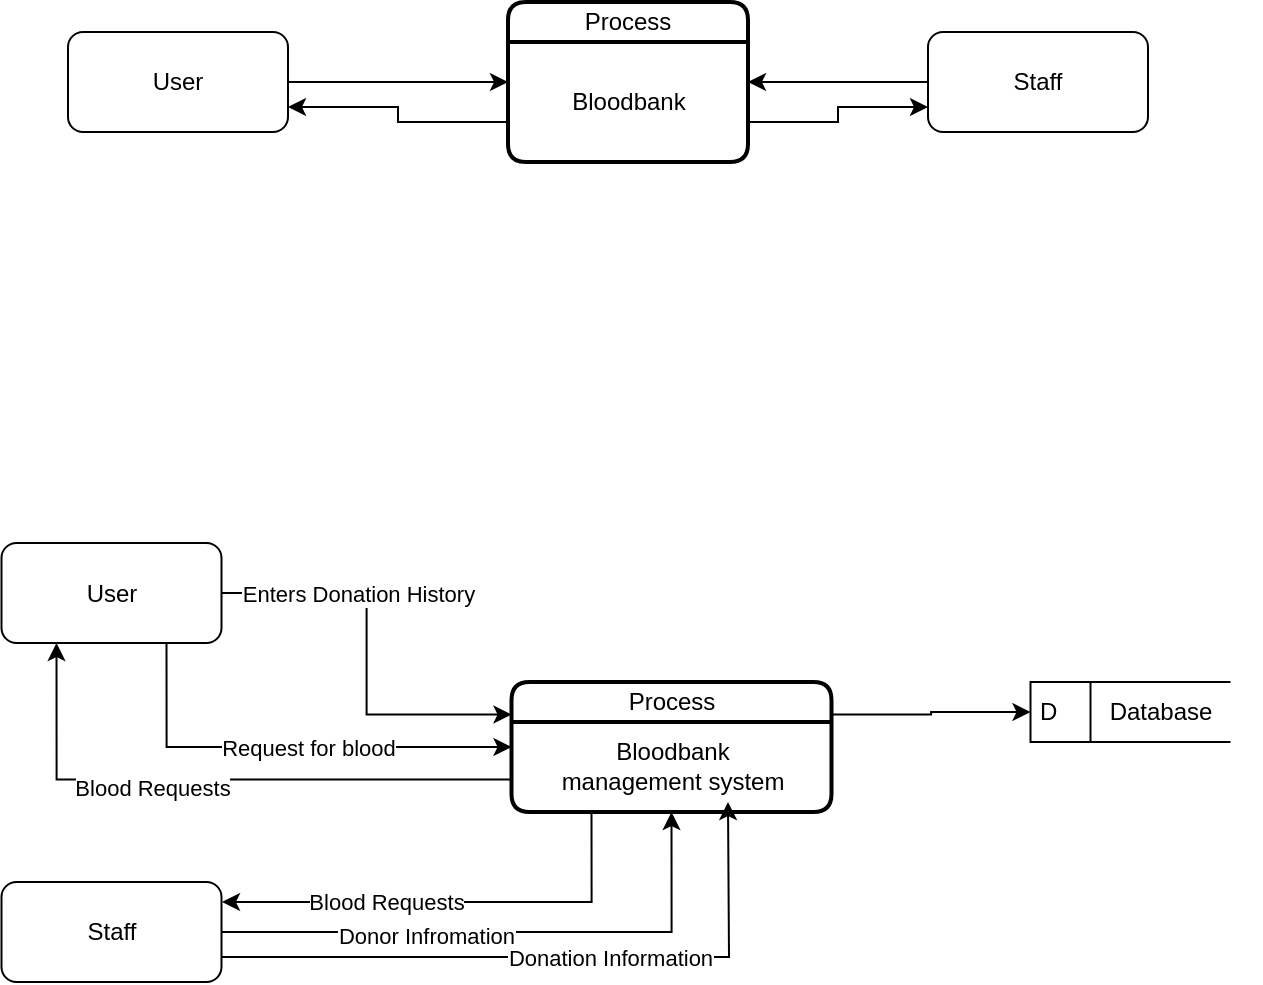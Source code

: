 <mxfile version="22.1.0" type="device">
  <diagram name="Page-1" id="O0wUDUgCVIfDpCwV_-Xi">
    <mxGraphModel dx="1434" dy="758" grid="1" gridSize="10" guides="1" tooltips="1" connect="1" arrows="1" fold="1" page="1" pageScale="1" pageWidth="827" pageHeight="1169" math="0" shadow="0">
      <root>
        <mxCell id="0" />
        <mxCell id="1" parent="0" />
        <mxCell id="gaNZ67-SlwvY8vKP8QWB-45" style="edgeStyle=orthogonalEdgeStyle;rounded=0;orthogonalLoop=1;jettySize=auto;html=1;exitX=1;exitY=0.5;exitDx=0;exitDy=0;entryX=0;entryY=0.5;entryDx=0;entryDy=0;" parent="1" source="gaNZ67-SlwvY8vKP8QWB-2" target="gaNZ67-SlwvY8vKP8QWB-43" edge="1">
          <mxGeometry relative="1" as="geometry" />
        </mxCell>
        <mxCell id="gaNZ67-SlwvY8vKP8QWB-2" value="User" style="rounded=1;whiteSpace=wrap;html=1;" parent="1" vertex="1">
          <mxGeometry x="80" y="125" width="110" height="50" as="geometry" />
        </mxCell>
        <mxCell id="kmt4fnuwEmGSJCr3crpP-1" style="edgeStyle=orthogonalEdgeStyle;rounded=0;orthogonalLoop=1;jettySize=auto;html=1;exitX=0;exitY=0.5;exitDx=0;exitDy=0;entryX=1;entryY=0.5;entryDx=0;entryDy=0;" parent="1" source="gaNZ67-SlwvY8vKP8QWB-4" target="gaNZ67-SlwvY8vKP8QWB-43" edge="1">
          <mxGeometry relative="1" as="geometry" />
        </mxCell>
        <mxCell id="gaNZ67-SlwvY8vKP8QWB-4" value="Staff" style="rounded=1;whiteSpace=wrap;html=1;" parent="1" vertex="1">
          <mxGeometry x="510" y="125" width="110" height="50" as="geometry" />
        </mxCell>
        <mxCell id="u4aM14XMJIR4GuyXKL2Y-4" style="edgeStyle=orthogonalEdgeStyle;rounded=0;orthogonalLoop=1;jettySize=auto;html=1;exitX=0;exitY=0.75;exitDx=0;exitDy=0;entryX=1;entryY=0.75;entryDx=0;entryDy=0;" parent="1" source="gaNZ67-SlwvY8vKP8QWB-43" target="gaNZ67-SlwvY8vKP8QWB-2" edge="1">
          <mxGeometry relative="1" as="geometry" />
        </mxCell>
        <mxCell id="u4aM14XMJIR4GuyXKL2Y-5" style="edgeStyle=orthogonalEdgeStyle;rounded=0;orthogonalLoop=1;jettySize=auto;html=1;exitX=1;exitY=0.75;exitDx=0;exitDy=0;entryX=0;entryY=0.75;entryDx=0;entryDy=0;" parent="1" source="gaNZ67-SlwvY8vKP8QWB-43" target="gaNZ67-SlwvY8vKP8QWB-4" edge="1">
          <mxGeometry relative="1" as="geometry" />
        </mxCell>
        <mxCell id="gaNZ67-SlwvY8vKP8QWB-43" value="Process" style="swimlane;html=1;startSize=20;fontStyle=0;collapsible=0;horizontal=1;swimlaneLine=1;strokeWidth=2;swimlaneFillColor=#ffffff;whiteSpace=wrap;rounded=1;" parent="1" vertex="1">
          <mxGeometry x="300" y="110" width="120" height="80" as="geometry" />
        </mxCell>
        <mxCell id="gaNZ67-SlwvY8vKP8QWB-44" value="Bloodbank" style="text;html=1;align=center;verticalAlign=middle;resizable=0;points=[];autosize=1;strokeColor=none;fillColor=none;" parent="gaNZ67-SlwvY8vKP8QWB-43" vertex="1">
          <mxGeometry x="20" y="35" width="80" height="30" as="geometry" />
        </mxCell>
        <mxCell id="kmt4fnuwEmGSJCr3crpP-26" value="D" style="html=1;dashed=0;whiteSpace=wrap;shape=mxgraph.dfd.dataStoreID;align=left;spacingLeft=3;points=[[0,0],[0.5,0],[1,0],[0,0.5],[1,0.5],[0,1],[0.5,1],[1,1]];movable=1;resizable=1;rotatable=1;deletable=1;editable=1;locked=0;connectable=1;" parent="1" vertex="1">
          <mxGeometry x="561.25" y="450" width="100" height="30" as="geometry" />
        </mxCell>
        <mxCell id="kmt4fnuwEmGSJCr3crpP-27" value="" style="group" parent="1" vertex="1" connectable="0">
          <mxGeometry x="561.25" y="450" width="115" height="30" as="geometry" />
        </mxCell>
        <mxCell id="kmt4fnuwEmGSJCr3crpP-28" value="Database" style="text;html=1;align=center;verticalAlign=middle;resizable=1;points=[];autosize=1;strokeColor=none;fillColor=none;movable=1;rotatable=1;deletable=1;editable=1;locked=0;connectable=1;" parent="kmt4fnuwEmGSJCr3crpP-27" vertex="1">
          <mxGeometry x="30" width="70" height="30" as="geometry" />
        </mxCell>
        <mxCell id="bcfH1AIff0KmC8SOInBK-35" style="edgeStyle=orthogonalEdgeStyle;rounded=0;orthogonalLoop=1;jettySize=auto;html=1;exitX=1;exitY=0.25;exitDx=0;exitDy=0;" parent="1" source="bcfH1AIff0KmC8SOInBK-9" target="kmt4fnuwEmGSJCr3crpP-26" edge="1">
          <mxGeometry relative="1" as="geometry" />
        </mxCell>
        <mxCell id="u4aM14XMJIR4GuyXKL2Y-11" style="edgeStyle=orthogonalEdgeStyle;rounded=0;orthogonalLoop=1;jettySize=auto;html=1;exitX=0.25;exitY=1;exitDx=0;exitDy=0;" parent="1" source="bcfH1AIff0KmC8SOInBK-9" edge="1">
          <mxGeometry relative="1" as="geometry">
            <mxPoint x="157" y="560" as="targetPoint" />
            <Array as="points">
              <mxPoint x="334" y="560" />
              <mxPoint x="157" y="560" />
            </Array>
          </mxGeometry>
        </mxCell>
        <mxCell id="u4aM14XMJIR4GuyXKL2Y-13" value="Blood Requests" style="edgeLabel;html=1;align=center;verticalAlign=middle;resizable=0;points=[];" parent="u4aM14XMJIR4GuyXKL2Y-11" vertex="1" connectable="0">
          <mxGeometry x="0.602" y="-1" relative="1" as="geometry">
            <mxPoint x="36" y="1" as="offset" />
          </mxGeometry>
        </mxCell>
        <mxCell id="u4aM14XMJIR4GuyXKL2Y-21" style="edgeStyle=orthogonalEdgeStyle;rounded=0;orthogonalLoop=1;jettySize=auto;html=1;exitX=0;exitY=0.75;exitDx=0;exitDy=0;entryX=0.25;entryY=1;entryDx=0;entryDy=0;" parent="1" source="bcfH1AIff0KmC8SOInBK-9" target="bcfH1AIff0KmC8SOInBK-11" edge="1">
          <mxGeometry relative="1" as="geometry" />
        </mxCell>
        <mxCell id="u4aM14XMJIR4GuyXKL2Y-22" value="Blood Requests" style="edgeLabel;html=1;align=center;verticalAlign=middle;resizable=0;points=[];" parent="u4aM14XMJIR4GuyXKL2Y-21" vertex="1" connectable="0">
          <mxGeometry x="0.222" y="4" relative="1" as="geometry">
            <mxPoint as="offset" />
          </mxGeometry>
        </mxCell>
        <mxCell id="bcfH1AIff0KmC8SOInBK-9" value="Process" style="swimlane;html=1;startSize=20;fontStyle=0;collapsible=0;horizontal=1;swimlaneLine=1;strokeWidth=2;swimlaneFillColor=#ffffff;whiteSpace=wrap;rounded=1;" parent="1" vertex="1">
          <mxGeometry x="301.75" y="450" width="160" height="65" as="geometry" />
        </mxCell>
        <mxCell id="bcfH1AIff0KmC8SOInBK-10" value="Bloodbank&lt;br&gt;management system" style="text;html=1;align=center;verticalAlign=middle;resizable=0;points=[];autosize=1;strokeColor=none;fillColor=none;" parent="bcfH1AIff0KmC8SOInBK-9" vertex="1">
          <mxGeometry x="15" y="22" width="130" height="40" as="geometry" />
        </mxCell>
        <mxCell id="u4aM14XMJIR4GuyXKL2Y-6" style="edgeStyle=orthogonalEdgeStyle;rounded=0;orthogonalLoop=1;jettySize=auto;html=1;exitX=1;exitY=0.5;exitDx=0;exitDy=0;entryX=0;entryY=0.25;entryDx=0;entryDy=0;" parent="1" source="bcfH1AIff0KmC8SOInBK-11" target="bcfH1AIff0KmC8SOInBK-9" edge="1">
          <mxGeometry relative="1" as="geometry" />
        </mxCell>
        <mxCell id="u4aM14XMJIR4GuyXKL2Y-7" value="Enters Donation History" style="edgeLabel;html=1;align=center;verticalAlign=middle;resizable=0;points=[];" parent="u4aM14XMJIR4GuyXKL2Y-6" vertex="1" connectable="0">
          <mxGeometry x="-0.346" relative="1" as="geometry">
            <mxPoint as="offset" />
          </mxGeometry>
        </mxCell>
        <mxCell id="u4aM14XMJIR4GuyXKL2Y-19" style="edgeStyle=orthogonalEdgeStyle;rounded=0;orthogonalLoop=1;jettySize=auto;html=1;exitX=0.75;exitY=1;exitDx=0;exitDy=0;entryX=0;entryY=0.5;entryDx=0;entryDy=0;" parent="1" source="bcfH1AIff0KmC8SOInBK-11" target="bcfH1AIff0KmC8SOInBK-9" edge="1">
          <mxGeometry relative="1" as="geometry" />
        </mxCell>
        <mxCell id="u4aM14XMJIR4GuyXKL2Y-20" value="Request for blood" style="edgeLabel;html=1;align=center;verticalAlign=middle;resizable=0;points=[];" parent="u4aM14XMJIR4GuyXKL2Y-19" vertex="1" connectable="0">
          <mxGeometry x="0.093" relative="1" as="geometry">
            <mxPoint as="offset" />
          </mxGeometry>
        </mxCell>
        <mxCell id="bcfH1AIff0KmC8SOInBK-11" value="User" style="rounded=1;whiteSpace=wrap;html=1;" parent="1" vertex="1">
          <mxGeometry x="46.75" y="380.5" width="110" height="50" as="geometry" />
        </mxCell>
        <mxCell id="u4aM14XMJIR4GuyXKL2Y-14" style="edgeStyle=orthogonalEdgeStyle;rounded=0;orthogonalLoop=1;jettySize=auto;html=1;exitX=1;exitY=0.5;exitDx=0;exitDy=0;entryX=0.5;entryY=1;entryDx=0;entryDy=0;" parent="1" source="bcfH1AIff0KmC8SOInBK-15" target="bcfH1AIff0KmC8SOInBK-9" edge="1">
          <mxGeometry relative="1" as="geometry" />
        </mxCell>
        <mxCell id="u4aM14XMJIR4GuyXKL2Y-15" value="Donor Infromation" style="edgeLabel;html=1;align=center;verticalAlign=middle;resizable=0;points=[];" parent="u4aM14XMJIR4GuyXKL2Y-14" vertex="1" connectable="0">
          <mxGeometry x="-0.287" y="-2" relative="1" as="geometry">
            <mxPoint as="offset" />
          </mxGeometry>
        </mxCell>
        <mxCell id="u4aM14XMJIR4GuyXKL2Y-17" style="edgeStyle=orthogonalEdgeStyle;rounded=0;orthogonalLoop=1;jettySize=auto;html=1;exitX=1;exitY=0.75;exitDx=0;exitDy=0;" parent="1" source="bcfH1AIff0KmC8SOInBK-15" edge="1">
          <mxGeometry relative="1" as="geometry">
            <mxPoint x="410" y="510" as="targetPoint" />
          </mxGeometry>
        </mxCell>
        <mxCell id="u4aM14XMJIR4GuyXKL2Y-18" value="Donation Information" style="edgeLabel;html=1;align=center;verticalAlign=middle;resizable=0;points=[];" parent="u4aM14XMJIR4GuyXKL2Y-17" vertex="1" connectable="0">
          <mxGeometry x="0.167" y="1" relative="1" as="geometry">
            <mxPoint y="1" as="offset" />
          </mxGeometry>
        </mxCell>
        <mxCell id="bcfH1AIff0KmC8SOInBK-15" value="Staff" style="rounded=1;whiteSpace=wrap;html=1;" parent="1" vertex="1">
          <mxGeometry x="46.75" y="550" width="110" height="50" as="geometry" />
        </mxCell>
      </root>
    </mxGraphModel>
  </diagram>
</mxfile>
